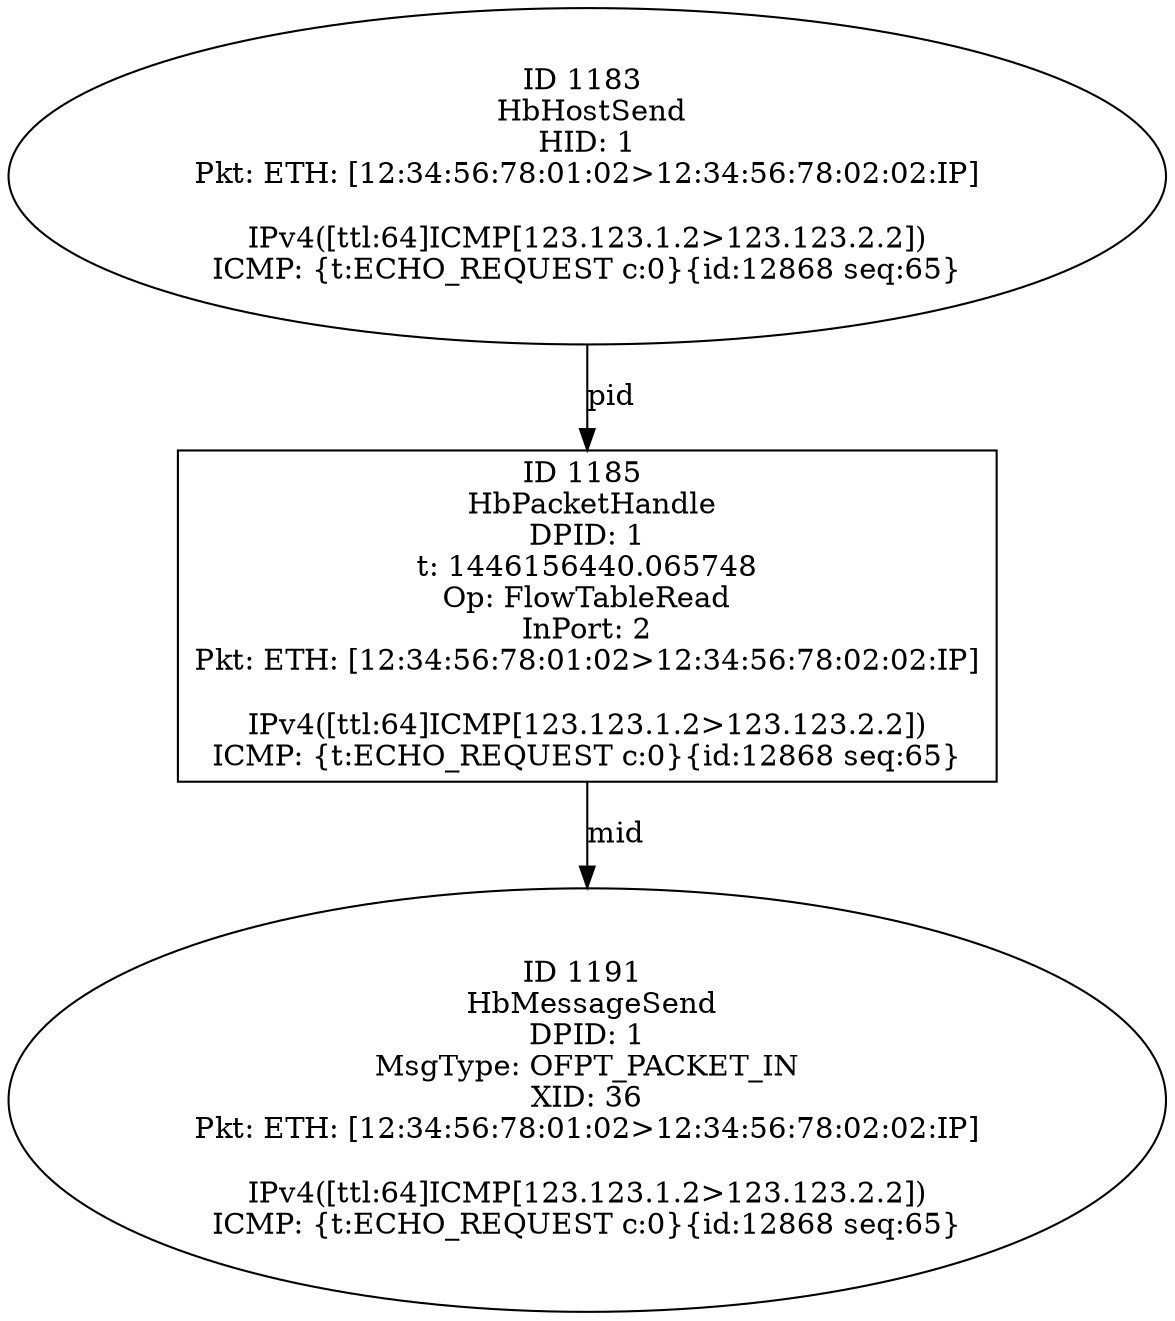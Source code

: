 strict digraph G {
1185 [shape=box, event=<hb_events.HbPacketHandle object at 0x10eef8290>, label="ID 1185 
 HbPacketHandle
DPID: 1
t: 1446156440.065748
Op: FlowTableRead
InPort: 2
Pkt: ETH: [12:34:56:78:01:02>12:34:56:78:02:02:IP]

IPv4([ttl:64]ICMP[123.123.1.2>123.123.2.2])
ICMP: {t:ECHO_REQUEST c:0}{id:12868 seq:65}"];
1183 [shape=oval, event=<hb_events.HbHostSend object at 0x10eef8050>, label="ID 1183 
 HbHostSend
HID: 1
Pkt: ETH: [12:34:56:78:01:02>12:34:56:78:02:02:IP]

IPv4([ttl:64]ICMP[123.123.1.2>123.123.2.2])
ICMP: {t:ECHO_REQUEST c:0}{id:12868 seq:65}"];
1191 [shape=oval, event=<hb_events.HbMessageSend object at 0x10eef8b90>, label="ID 1191 
 HbMessageSend
DPID: 1
MsgType: OFPT_PACKET_IN
XID: 36
Pkt: ETH: [12:34:56:78:01:02>12:34:56:78:02:02:IP]

IPv4([ttl:64]ICMP[123.123.1.2>123.123.2.2])
ICMP: {t:ECHO_REQUEST c:0}{id:12868 seq:65}"];
1185 -> 1191  [rel=mid, label=mid];
1183 -> 1185  [rel=pid, label=pid];
}
